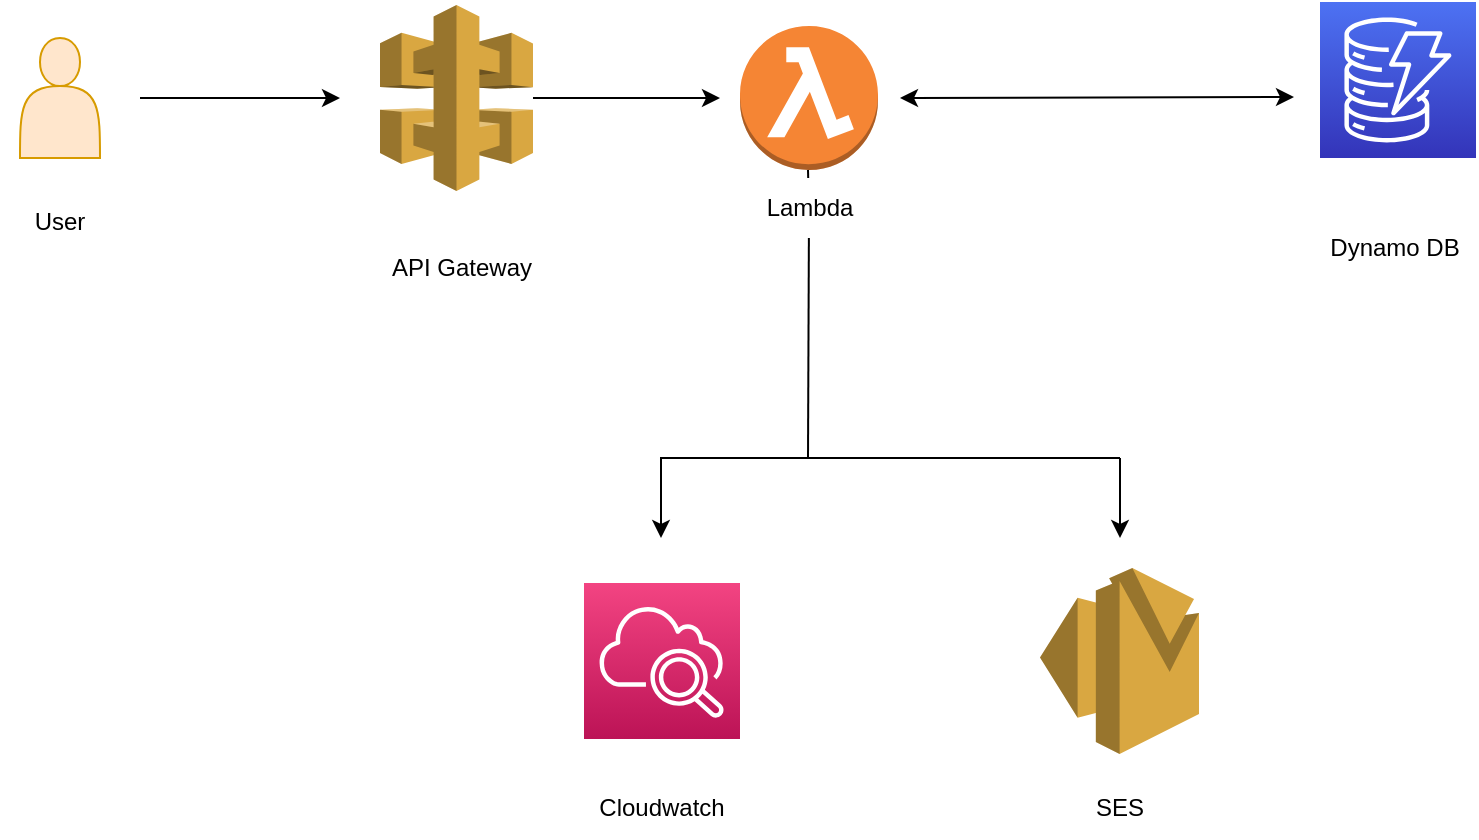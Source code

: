 <mxfile version="17.2.4" type="github"><diagram id="1eQcq218DI4zXRs6GDMO" name="Page-1"><mxGraphModel dx="1422" dy="794" grid="1" gridSize="10" guides="1" tooltips="1" connect="1" arrows="1" fold="1" page="1" pageScale="1" pageWidth="827" pageHeight="1169" math="0" shadow="0"><root><mxCell id="0"/><mxCell id="1" parent="0"/><mxCell id="tZSEOcDynk5d9lYf4pQY-8" value="" style="edgeStyle=orthogonalEdgeStyle;rounded=0;orthogonalLoop=1;jettySize=auto;html=1;" edge="1" parent="1"><mxGeometry relative="1" as="geometry"><mxPoint x="90" y="350" as="sourcePoint"/><mxPoint x="190" y="350" as="targetPoint"/></mxGeometry></mxCell><mxCell id="tZSEOcDynk5d9lYf4pQY-5" value="" style="shape=actor;whiteSpace=wrap;html=1;fillColor=#ffe6cc;strokeColor=#d79b00;" vertex="1" parent="1"><mxGeometry x="30" y="320" width="40" height="60" as="geometry"/></mxCell><mxCell id="tZSEOcDynk5d9lYf4pQY-21" style="edgeStyle=orthogonalEdgeStyle;rounded=0;orthogonalLoop=1;jettySize=auto;html=1;" edge="1" parent="1" source="tZSEOcDynk5d9lYf4pQY-6"><mxGeometry relative="1" as="geometry"><mxPoint x="380" y="350" as="targetPoint"/></mxGeometry></mxCell><mxCell id="tZSEOcDynk5d9lYf4pQY-6" value="" style="outlineConnect=0;dashed=0;verticalLabelPosition=bottom;verticalAlign=top;align=center;html=1;shape=mxgraph.aws3.api_gateway;fillColor=#D9A741;gradientColor=none;" vertex="1" parent="1"><mxGeometry x="210" y="303.5" width="76.5" height="93" as="geometry"/></mxCell><mxCell id="tZSEOcDynk5d9lYf4pQY-10" value="" style="outlineConnect=0;dashed=0;verticalLabelPosition=bottom;verticalAlign=top;align=center;html=1;shape=mxgraph.aws3.lambda_function;fillColor=#F58534;gradientColor=none;" vertex="1" parent="1"><mxGeometry x="390" y="314" width="69" height="72" as="geometry"/></mxCell><mxCell id="tZSEOcDynk5d9lYf4pQY-11" value="" style="sketch=0;points=[[0,0,0],[0.25,0,0],[0.5,0,0],[0.75,0,0],[1,0,0],[0,1,0],[0.25,1,0],[0.5,1,0],[0.75,1,0],[1,1,0],[0,0.25,0],[0,0.5,0],[0,0.75,0],[1,0.25,0],[1,0.5,0],[1,0.75,0]];outlineConnect=0;fontColor=#232F3E;gradientColor=#4D72F3;gradientDirection=north;fillColor=#3334B9;strokeColor=#ffffff;dashed=0;verticalLabelPosition=bottom;verticalAlign=top;align=center;html=1;fontSize=12;fontStyle=0;aspect=fixed;shape=mxgraph.aws4.resourceIcon;resIcon=mxgraph.aws4.dynamodb;" vertex="1" parent="1"><mxGeometry x="680" y="302" width="78" height="78" as="geometry"/></mxCell><mxCell id="tZSEOcDynk5d9lYf4pQY-13" value="" style="outlineConnect=0;dashed=0;verticalLabelPosition=bottom;verticalAlign=top;align=center;html=1;shape=mxgraph.aws3.ses;fillColor=#D9A741;gradientColor=none;" vertex="1" parent="1"><mxGeometry x="540" y="585" width="79.5" height="93" as="geometry"/></mxCell><mxCell id="tZSEOcDynk5d9lYf4pQY-14" value="" style="sketch=0;points=[[0,0,0],[0.25,0,0],[0.5,0,0],[0.75,0,0],[1,0,0],[0,1,0],[0.25,1,0],[0.5,1,0],[0.75,1,0],[1,1,0],[0,0.25,0],[0,0.5,0],[0,0.75,0],[1,0.25,0],[1,0.5,0],[1,0.75,0]];points=[[0,0,0],[0.25,0,0],[0.5,0,0],[0.75,0,0],[1,0,0],[0,1,0],[0.25,1,0],[0.5,1,0],[0.75,1,0],[1,1,0],[0,0.25,0],[0,0.5,0],[0,0.75,0],[1,0.25,0],[1,0.5,0],[1,0.75,0]];outlineConnect=0;fontColor=#232F3E;gradientColor=#F34482;gradientDirection=north;fillColor=#BC1356;strokeColor=#ffffff;dashed=0;verticalLabelPosition=bottom;verticalAlign=top;align=center;html=1;fontSize=12;fontStyle=0;aspect=fixed;shape=mxgraph.aws4.resourceIcon;resIcon=mxgraph.aws4.cloudwatch_2;" vertex="1" parent="1"><mxGeometry x="312" y="592.5" width="78" height="78" as="geometry"/></mxCell><mxCell id="tZSEOcDynk5d9lYf4pQY-23" value="" style="endArrow=none;html=1;rounded=0;startArrow=none;" edge="1" parent="1" source="tZSEOcDynk5d9lYf4pQY-31"><mxGeometry width="50" height="50" relative="1" as="geometry"><mxPoint x="424" y="530" as="sourcePoint"/><mxPoint x="424" y="386" as="targetPoint"/></mxGeometry></mxCell><mxCell id="tZSEOcDynk5d9lYf4pQY-24" value="" style="endArrow=none;html=1;rounded=0;" edge="1" parent="1"><mxGeometry width="50" height="50" relative="1" as="geometry"><mxPoint x="350" y="530" as="sourcePoint"/><mxPoint x="580" y="530" as="targetPoint"/></mxGeometry></mxCell><mxCell id="tZSEOcDynk5d9lYf4pQY-27" value="" style="endArrow=classic;html=1;rounded=0;" edge="1" parent="1"><mxGeometry width="50" height="50" relative="1" as="geometry"><mxPoint x="350.5" y="530" as="sourcePoint"/><mxPoint x="350.5" y="570" as="targetPoint"/></mxGeometry></mxCell><mxCell id="tZSEOcDynk5d9lYf4pQY-28" value="" style="endArrow=classic;html=1;rounded=0;" edge="1" parent="1"><mxGeometry width="50" height="50" relative="1" as="geometry"><mxPoint x="580" y="530" as="sourcePoint"/><mxPoint x="580" y="570" as="targetPoint"/></mxGeometry></mxCell><mxCell id="tZSEOcDynk5d9lYf4pQY-29" value="User" style="text;html=1;strokeColor=none;fillColor=none;align=center;verticalAlign=middle;whiteSpace=wrap;rounded=0;" vertex="1" parent="1"><mxGeometry x="20" y="396.5" width="60" height="30" as="geometry"/></mxCell><mxCell id="tZSEOcDynk5d9lYf4pQY-30" value="Dynamo DB" style="text;html=1;strokeColor=none;fillColor=none;align=center;verticalAlign=middle;whiteSpace=wrap;rounded=0;" vertex="1" parent="1"><mxGeometry x="677" y="410" width="81" height="30" as="geometry"/></mxCell><mxCell id="tZSEOcDynk5d9lYf4pQY-32" value="API Gateway" style="text;html=1;strokeColor=none;fillColor=none;align=center;verticalAlign=middle;whiteSpace=wrap;rounded=0;" vertex="1" parent="1"><mxGeometry x="210" y="420" width="81.75" height="30" as="geometry"/></mxCell><mxCell id="tZSEOcDynk5d9lYf4pQY-31" value="Lambda" style="text;html=1;strokeColor=none;fillColor=none;align=center;verticalAlign=middle;whiteSpace=wrap;rounded=0;" vertex="1" parent="1"><mxGeometry x="394.5" y="390" width="60" height="30" as="geometry"/></mxCell><mxCell id="tZSEOcDynk5d9lYf4pQY-33" value="" style="endArrow=none;html=1;rounded=0;" edge="1" parent="1" target="tZSEOcDynk5d9lYf4pQY-31"><mxGeometry width="50" height="50" relative="1" as="geometry"><mxPoint x="424" y="530" as="sourcePoint"/><mxPoint x="424" y="386" as="targetPoint"/></mxGeometry></mxCell><mxCell id="tZSEOcDynk5d9lYf4pQY-37" value="SES" style="text;html=1;strokeColor=none;fillColor=none;align=center;verticalAlign=middle;whiteSpace=wrap;rounded=0;" vertex="1" parent="1"><mxGeometry x="549.75" y="690" width="60" height="30" as="geometry"/></mxCell><mxCell id="tZSEOcDynk5d9lYf4pQY-38" value="Cloudwatch" style="text;html=1;strokeColor=none;fillColor=none;align=center;verticalAlign=middle;whiteSpace=wrap;rounded=0;" vertex="1" parent="1"><mxGeometry x="321" y="690" width="60" height="30" as="geometry"/></mxCell><mxCell id="tZSEOcDynk5d9lYf4pQY-40" value="" style="endArrow=classic;startArrow=classic;html=1;rounded=0;" edge="1" parent="1"><mxGeometry width="50" height="50" relative="1" as="geometry"><mxPoint x="470" y="350" as="sourcePoint"/><mxPoint x="667" y="349.5" as="targetPoint"/></mxGeometry></mxCell></root></mxGraphModel></diagram></mxfile>